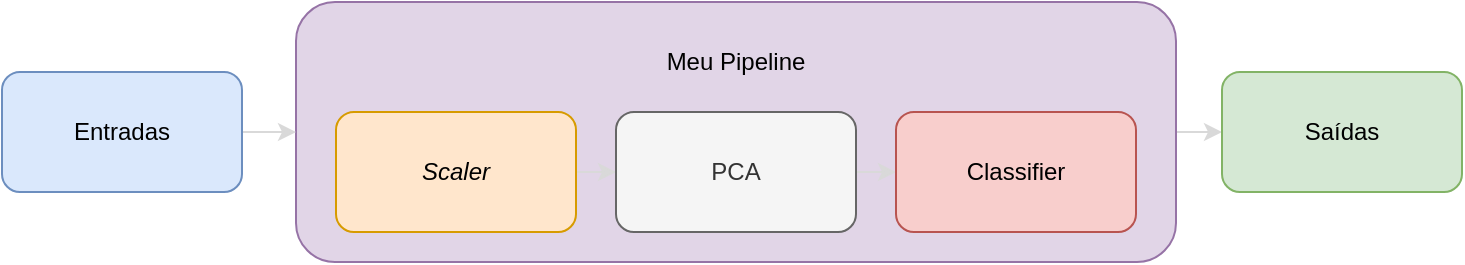 <mxfile version="10.5.4" type="device"><diagram id="4G-vADhzFxJhVxYcq4vf" name="Page-1"><mxGraphModel dx="1020" dy="667" grid="1" gridSize="10" guides="1" tooltips="1" connect="1" arrows="1" fold="1" page="1" pageScale="1" pageWidth="780" pageHeight="200" background="none" math="0" shadow="0"><root><mxCell id="0"/><mxCell id="1" parent="0"/><mxCell id="Cb7tbOVyfe5QTKDLPTgR-15" value="" style="edgeStyle=orthogonalEdgeStyle;rounded=0;orthogonalLoop=1;jettySize=auto;html=1;entryX=0;entryY=0.5;entryDx=0;entryDy=0;strokeColor=#D9D9D9;" edge="1" parent="1" source="Cb7tbOVyfe5QTKDLPTgR-3" target="Cb7tbOVyfe5QTKDLPTgR-19"><mxGeometry relative="1" as="geometry"><mxPoint x="637" y="90" as="targetPoint"/></mxGeometry></mxCell><mxCell id="Cb7tbOVyfe5QTKDLPTgR-3" value="" style="rounded=1;whiteSpace=wrap;html=1;fillColor=#e1d5e7;strokeColor=#9673a6;" vertex="1" parent="1"><mxGeometry x="167" y="25" width="440" height="130" as="geometry"/></mxCell><mxCell id="Cb7tbOVyfe5QTKDLPTgR-5" value="" style="edgeStyle=orthogonalEdgeStyle;rounded=0;orthogonalLoop=1;jettySize=auto;html=1;strokeColor=#D9D9D9;" edge="1" parent="1" source="Cb7tbOVyfe5QTKDLPTgR-1" target="Cb7tbOVyfe5QTKDLPTgR-4"><mxGeometry relative="1" as="geometry"/></mxCell><mxCell id="Cb7tbOVyfe5QTKDLPTgR-1" value="&lt;i&gt;Scaler&lt;/i&gt;" style="rounded=1;whiteSpace=wrap;html=1;fillColor=#ffe6cc;strokeColor=#d79b00;" vertex="1" parent="1"><mxGeometry x="187" y="80" width="120" height="60" as="geometry"/></mxCell><mxCell id="Cb7tbOVyfe5QTKDLPTgR-9" style="edgeStyle=orthogonalEdgeStyle;rounded=0;orthogonalLoop=1;jettySize=auto;html=1;exitX=1;exitY=0.5;exitDx=0;exitDy=0;entryX=0;entryY=0.5;entryDx=0;entryDy=0;strokeColor=#D9D9D9;" edge="1" parent="1" source="Cb7tbOVyfe5QTKDLPTgR-4" target="Cb7tbOVyfe5QTKDLPTgR-8"><mxGeometry relative="1" as="geometry"/></mxCell><mxCell id="Cb7tbOVyfe5QTKDLPTgR-4" value="PCA" style="rounded=1;whiteSpace=wrap;html=1;fillColor=#f5f5f5;strokeColor=#666666;fontColor=#333333;" vertex="1" parent="1"><mxGeometry x="327" y="80" width="120" height="60" as="geometry"/></mxCell><mxCell id="Cb7tbOVyfe5QTKDLPTgR-8" value="Classifier" style="rounded=1;whiteSpace=wrap;html=1;fillColor=#f8cecc;strokeColor=#b85450;" vertex="1" parent="1"><mxGeometry x="467" y="80" width="120" height="60" as="geometry"/></mxCell><mxCell id="Cb7tbOVyfe5QTKDLPTgR-10" value="Meu Pipeline" style="text;html=1;strokeColor=none;fillColor=none;align=center;verticalAlign=middle;whiteSpace=wrap;rounded=0;" vertex="1" parent="1"><mxGeometry x="317" y="45" width="140" height="20" as="geometry"/></mxCell><mxCell id="Cb7tbOVyfe5QTKDLPTgR-13" value="" style="endArrow=classic;html=1;entryX=0;entryY=0.5;entryDx=0;entryDy=0;exitX=1;exitY=0.5;exitDx=0;exitDy=0;strokeColor=#D9D9D9;" edge="1" parent="1" source="Cb7tbOVyfe5QTKDLPTgR-18" target="Cb7tbOVyfe5QTKDLPTgR-3"><mxGeometry width="50" height="50" relative="1" as="geometry"><mxPoint x="117" y="90" as="sourcePoint"/><mxPoint x="157" y="115" as="targetPoint"/></mxGeometry></mxCell><mxCell id="Cb7tbOVyfe5QTKDLPTgR-18" value="Entradas" style="rounded=1;whiteSpace=wrap;html=1;fillColor=#dae8fc;strokeColor=#6c8ebf;" vertex="1" parent="1"><mxGeometry x="20" y="60" width="120" height="60" as="geometry"/></mxCell><mxCell id="Cb7tbOVyfe5QTKDLPTgR-19" value="Saídas" style="rounded=1;whiteSpace=wrap;html=1;fillColor=#d5e8d4;strokeColor=#82b366;" vertex="1" parent="1"><mxGeometry x="630" y="60" width="120" height="60" as="geometry"/></mxCell></root></mxGraphModel></diagram></mxfile>
